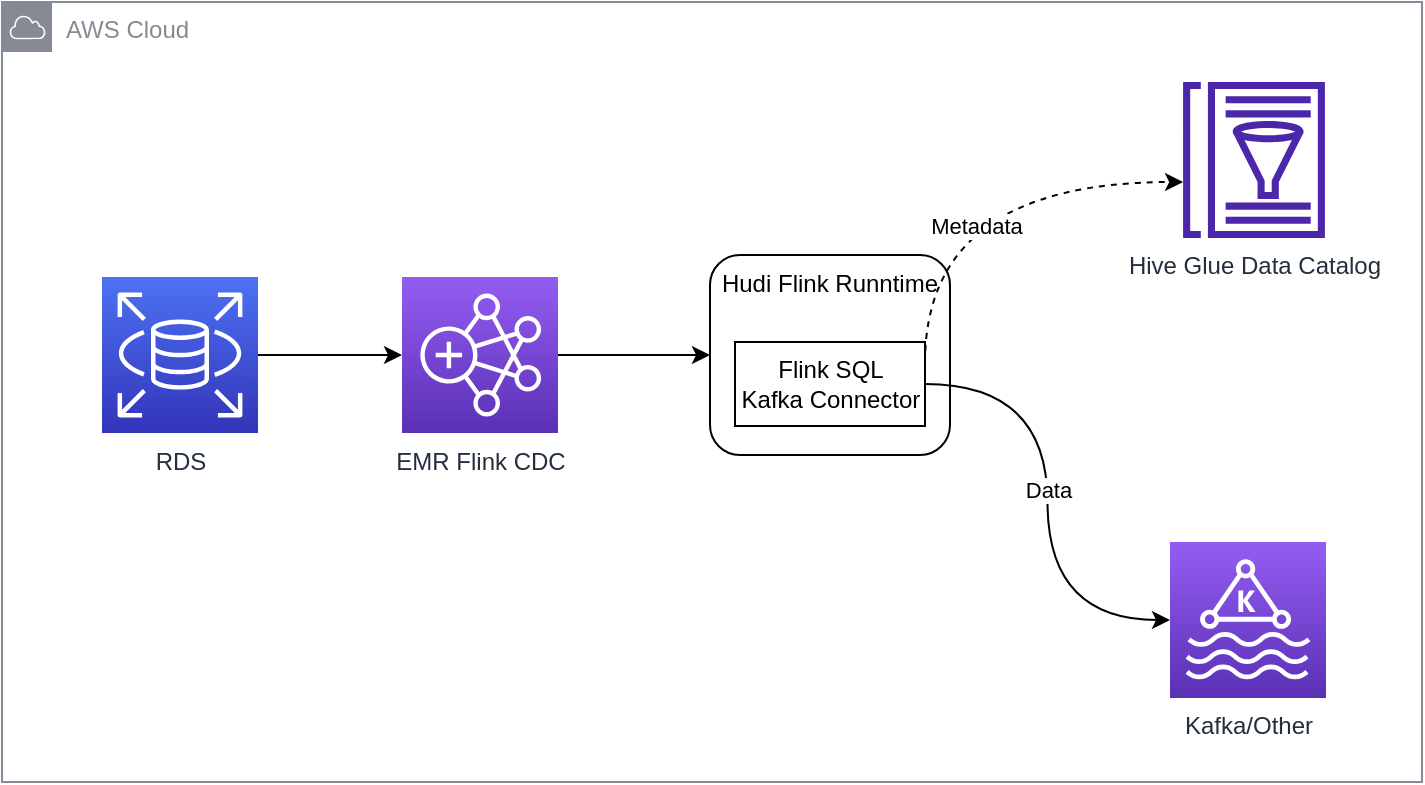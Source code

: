 <mxfile version="20.6.0" type="github">
  <diagram id="Cd5y1kNHd57_tZJnAyKG" name="Page-1">
    <mxGraphModel dx="1042" dy="507" grid="1" gridSize="10" guides="1" tooltips="1" connect="1" arrows="1" fold="1" page="1" pageScale="1" pageWidth="827" pageHeight="1169" math="0" shadow="0">
      <root>
        <mxCell id="0" />
        <mxCell id="1" parent="0" />
        <mxCell id="FE19WrhtxEeYcqXIJ0xn-2" value="AWS Cloud" style="sketch=0;outlineConnect=0;gradientColor=none;html=1;whiteSpace=wrap;fontSize=12;fontStyle=0;shape=mxgraph.aws4.group;grIcon=mxgraph.aws4.group_aws_cloud;strokeColor=#858B94;fillColor=none;verticalAlign=top;align=left;spacingLeft=30;fontColor=#858B94;dashed=0;" parent="1" vertex="1">
          <mxGeometry x="60" y="90" width="710" height="390" as="geometry" />
        </mxCell>
        <mxCell id="DkJPr1J9yXdr6lBRk-ze-1" value="Hive Glue Data Catalog" style="sketch=0;outlineConnect=0;fontColor=#232F3E;gradientColor=none;fillColor=#4D27AA;strokeColor=none;dashed=0;verticalLabelPosition=bottom;verticalAlign=top;align=center;html=1;fontSize=12;fontStyle=0;aspect=fixed;pointerEvents=1;shape=mxgraph.aws4.glue_data_catalog;" parent="1" vertex="1">
          <mxGeometry x="650" y="130" width="72" height="78" as="geometry" />
        </mxCell>
        <mxCell id="nCzQVOr3wxltccUAzvmY-1" style="edgeStyle=orthogonalEdgeStyle;rounded=0;orthogonalLoop=1;jettySize=auto;html=1;exitX=1;exitY=0.5;exitDx=0;exitDy=0;exitPerimeter=0;" parent="1" source="KQLKy6pS23xvt4txy2rW-2" target="KQLKy6pS23xvt4txy2rW-3" edge="1">
          <mxGeometry relative="1" as="geometry" />
        </mxCell>
        <mxCell id="KQLKy6pS23xvt4txy2rW-2" value="RDS" style="sketch=0;points=[[0,0,0],[0.25,0,0],[0.5,0,0],[0.75,0,0],[1,0,0],[0,1,0],[0.25,1,0],[0.5,1,0],[0.75,1,0],[1,1,0],[0,0.25,0],[0,0.5,0],[0,0.75,0],[1,0.25,0],[1,0.5,0],[1,0.75,0]];outlineConnect=0;fontColor=#232F3E;gradientColor=#4D72F3;gradientDirection=north;fillColor=#3334B9;strokeColor=#ffffff;dashed=0;verticalLabelPosition=bottom;verticalAlign=top;align=center;html=1;fontSize=12;fontStyle=0;aspect=fixed;shape=mxgraph.aws4.resourceIcon;resIcon=mxgraph.aws4.rds;" parent="1" vertex="1">
          <mxGeometry x="110" y="227.5" width="78" height="78" as="geometry" />
        </mxCell>
        <mxCell id="9ACBsl13mKWX81mxvQCY-4" style="edgeStyle=orthogonalEdgeStyle;curved=1;orthogonalLoop=1;jettySize=auto;html=1;exitX=1;exitY=0.5;exitDx=0;exitDy=0;exitPerimeter=0;entryX=0;entryY=0.5;entryDx=0;entryDy=0;" edge="1" parent="1" source="KQLKy6pS23xvt4txy2rW-3" target="9ACBsl13mKWX81mxvQCY-1">
          <mxGeometry relative="1" as="geometry" />
        </mxCell>
        <mxCell id="KQLKy6pS23xvt4txy2rW-3" value="EMR Flink CDC" style="sketch=0;points=[[0,0,0],[0.25,0,0],[0.5,0,0],[0.75,0,0],[1,0,0],[0,1,0],[0.25,1,0],[0.5,1,0],[0.75,1,0],[1,1,0],[0,0.25,0],[0,0.5,0],[0,0.75,0],[1,0.25,0],[1,0.5,0],[1,0.75,0]];outlineConnect=0;fontColor=#232F3E;gradientColor=#945DF2;gradientDirection=north;fillColor=#5A30B5;strokeColor=#ffffff;dashed=0;verticalLabelPosition=bottom;verticalAlign=top;align=center;html=1;fontSize=12;fontStyle=0;aspect=fixed;shape=mxgraph.aws4.resourceIcon;resIcon=mxgraph.aws4.emr;" parent="1" vertex="1">
          <mxGeometry x="260" y="227.5" width="78" height="78" as="geometry" />
        </mxCell>
        <mxCell id="Z0oHal-M1tXMslsLTuqs-1" value="Kafka/Other" style="sketch=0;points=[[0,0,0],[0.25,0,0],[0.5,0,0],[0.75,0,0],[1,0,0],[0,1,0],[0.25,1,0],[0.5,1,0],[0.75,1,0],[1,1,0],[0,0.25,0],[0,0.5,0],[0,0.75,0],[1,0.25,0],[1,0.5,0],[1,0.75,0]];outlineConnect=0;fontColor=#232F3E;gradientColor=#945DF2;gradientDirection=north;fillColor=#5A30B5;strokeColor=#ffffff;dashed=0;verticalLabelPosition=bottom;verticalAlign=top;align=center;html=1;fontSize=12;fontStyle=0;aspect=fixed;shape=mxgraph.aws4.resourceIcon;resIcon=mxgraph.aws4.managed_streaming_for_kafka;" parent="1" vertex="1">
          <mxGeometry x="644" y="360" width="78" height="78" as="geometry" />
        </mxCell>
        <mxCell id="9ACBsl13mKWX81mxvQCY-1" value="Hudi Flink Runntime" style="rounded=1;whiteSpace=wrap;html=1;verticalAlign=top;" vertex="1" parent="1">
          <mxGeometry x="414" y="216.5" width="120" height="100" as="geometry" />
        </mxCell>
        <mxCell id="9ACBsl13mKWX81mxvQCY-6" style="edgeStyle=orthogonalEdgeStyle;curved=1;orthogonalLoop=1;jettySize=auto;html=1;exitX=1;exitY=0.5;exitDx=0;exitDy=0;entryX=0;entryY=0.5;entryDx=0;entryDy=0;entryPerimeter=0;" edge="1" parent="1" source="9ACBsl13mKWX81mxvQCY-3" target="Z0oHal-M1tXMslsLTuqs-1">
          <mxGeometry relative="1" as="geometry" />
        </mxCell>
        <mxCell id="9ACBsl13mKWX81mxvQCY-7" value="Data" style="edgeLabel;html=1;align=center;verticalAlign=middle;resizable=0;points=[];" vertex="1" connectable="0" parent="9ACBsl13mKWX81mxvQCY-6">
          <mxGeometry x="-0.058" relative="1" as="geometry">
            <mxPoint as="offset" />
          </mxGeometry>
        </mxCell>
        <mxCell id="9ACBsl13mKWX81mxvQCY-3" value="Flink SQL&lt;br&gt;Kafka Connector" style="rounded=0;whiteSpace=wrap;html=1;" vertex="1" parent="1">
          <mxGeometry x="426.5" y="260" width="95" height="42" as="geometry" />
        </mxCell>
        <mxCell id="kUrOvLJshfsPBTCSwvpb-3" style="edgeStyle=orthogonalEdgeStyle;curved=1;orthogonalLoop=1;jettySize=auto;html=1;exitX=1;exitY=0.25;exitDx=0;exitDy=0;dashed=1;" parent="1" source="9ACBsl13mKWX81mxvQCY-3" target="DkJPr1J9yXdr6lBRk-ze-1" edge="1">
          <mxGeometry relative="1" as="geometry">
            <mxPoint x="540" y="190" as="sourcePoint" />
            <Array as="points">
              <mxPoint x="522" y="180" />
            </Array>
          </mxGeometry>
        </mxCell>
        <mxCell id="9ACBsl13mKWX81mxvQCY-5" value="Metadata" style="edgeLabel;html=1;align=center;verticalAlign=middle;resizable=0;points=[];" vertex="1" connectable="0" parent="kUrOvLJshfsPBTCSwvpb-3">
          <mxGeometry x="0.057" y="-22" relative="1" as="geometry">
            <mxPoint as="offset" />
          </mxGeometry>
        </mxCell>
      </root>
    </mxGraphModel>
  </diagram>
</mxfile>
